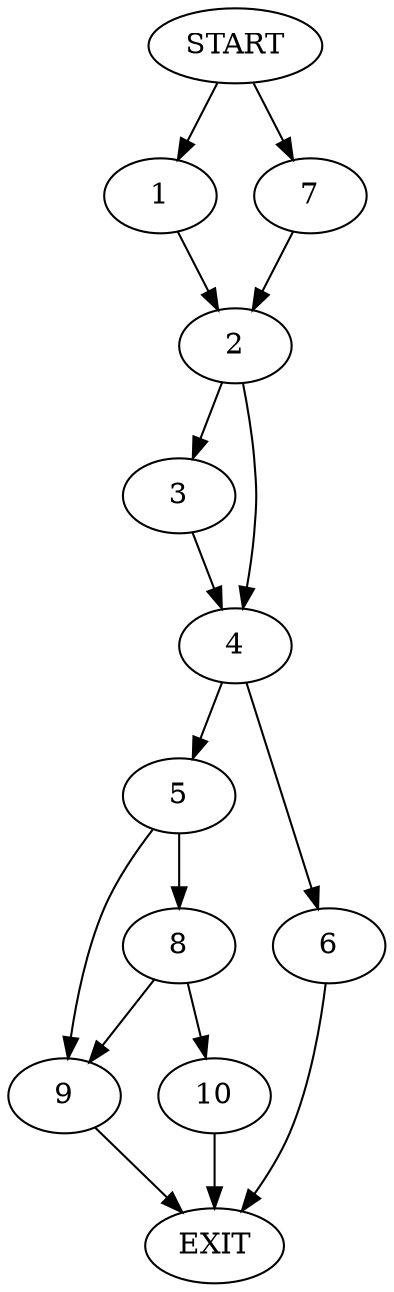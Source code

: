 digraph {
0 [label="START"]
11 [label="EXIT"]
0 -> 1
1 -> 2
2 -> 3
2 -> 4
4 -> 5
4 -> 6
3 -> 4
0 -> 7
7 -> 2
6 -> 11
5 -> 8
5 -> 9
8 -> 9
8 -> 10
9 -> 11
10 -> 11
}
